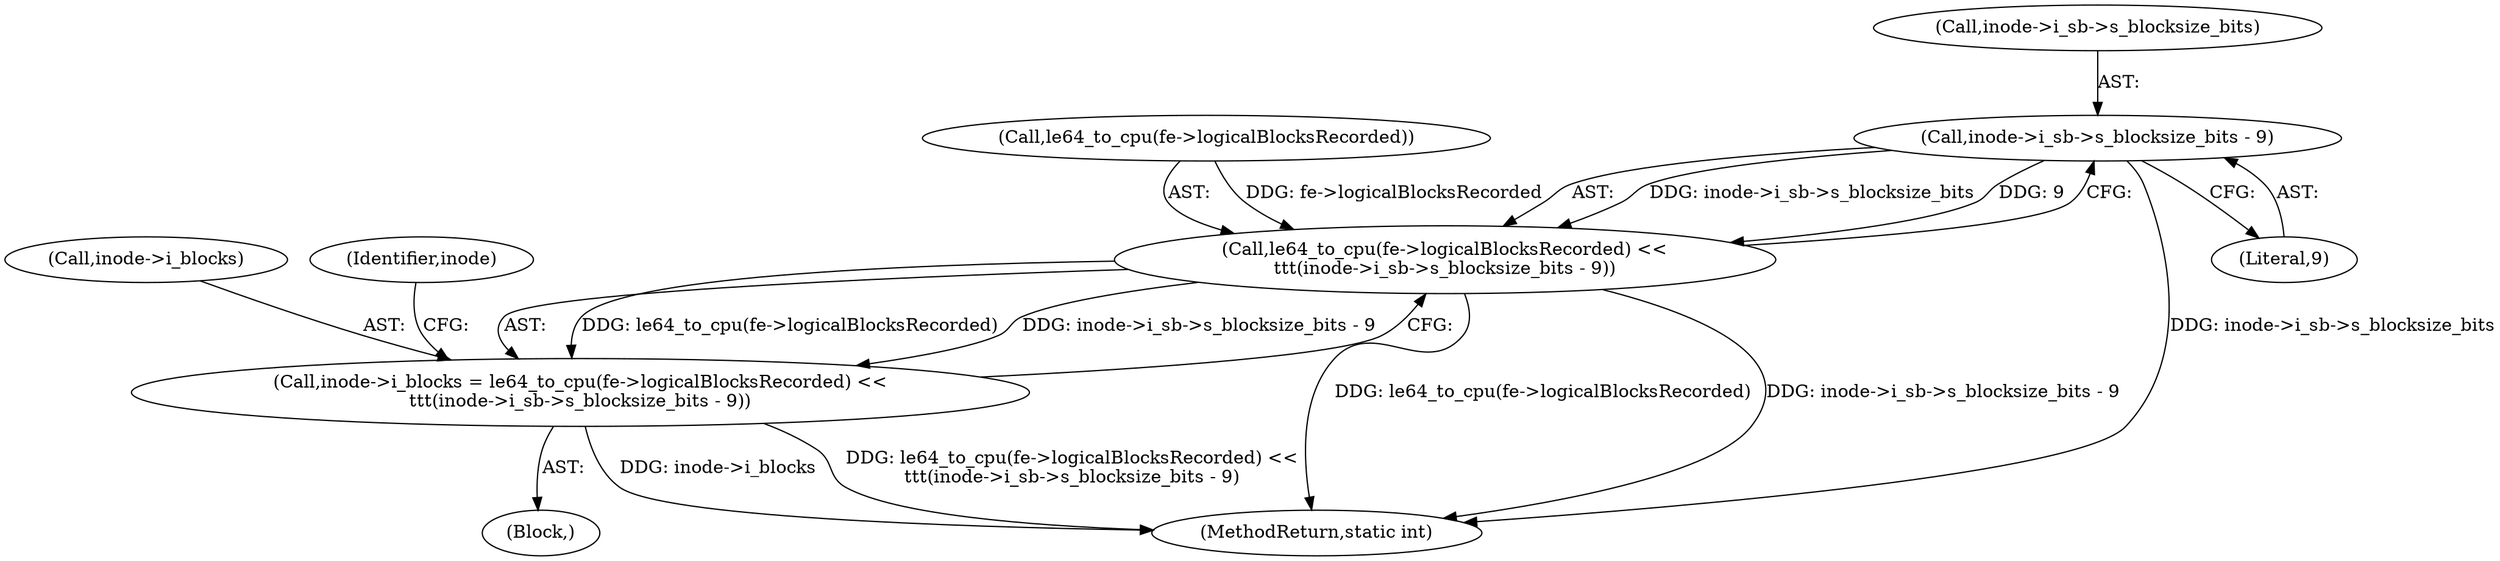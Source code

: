digraph "0_linux_e159332b9af4b04d882dbcfe1bb0117f0a6d4b58@pointer" {
"1000777" [label="(Call,inode->i_sb->s_blocksize_bits - 9)"];
"1000772" [label="(Call,le64_to_cpu(fe->logicalBlocksRecorded) <<\n\t\t\t(inode->i_sb->s_blocksize_bits - 9))"];
"1000768" [label="(Call,inode->i_blocks = le64_to_cpu(fe->logicalBlocksRecorded) <<\n\t\t\t(inode->i_sb->s_blocksize_bits - 9))"];
"1000777" [label="(Call,inode->i_sb->s_blocksize_bits - 9)"];
"1000768" [label="(Call,inode->i_blocks = le64_to_cpu(fe->logicalBlocksRecorded) <<\n\t\t\t(inode->i_sb->s_blocksize_bits - 9))"];
"1000773" [label="(Call,le64_to_cpu(fe->logicalBlocksRecorded))"];
"1000767" [label="(Block,)"];
"1000778" [label="(Call,inode->i_sb->s_blocksize_bits)"];
"1000769" [label="(Call,inode->i_blocks)"];
"1000772" [label="(Call,le64_to_cpu(fe->logicalBlocksRecorded) <<\n\t\t\t(inode->i_sb->s_blocksize_bits - 9))"];
"1001226" [label="(MethodReturn,static int)"];
"1000789" [label="(Identifier,inode)"];
"1000783" [label="(Literal,9)"];
"1000777" -> "1000772"  [label="AST: "];
"1000777" -> "1000783"  [label="CFG: "];
"1000778" -> "1000777"  [label="AST: "];
"1000783" -> "1000777"  [label="AST: "];
"1000772" -> "1000777"  [label="CFG: "];
"1000777" -> "1001226"  [label="DDG: inode->i_sb->s_blocksize_bits"];
"1000777" -> "1000772"  [label="DDG: inode->i_sb->s_blocksize_bits"];
"1000777" -> "1000772"  [label="DDG: 9"];
"1000772" -> "1000768"  [label="AST: "];
"1000773" -> "1000772"  [label="AST: "];
"1000768" -> "1000772"  [label="CFG: "];
"1000772" -> "1001226"  [label="DDG: le64_to_cpu(fe->logicalBlocksRecorded)"];
"1000772" -> "1001226"  [label="DDG: inode->i_sb->s_blocksize_bits - 9"];
"1000772" -> "1000768"  [label="DDG: le64_to_cpu(fe->logicalBlocksRecorded)"];
"1000772" -> "1000768"  [label="DDG: inode->i_sb->s_blocksize_bits - 9"];
"1000773" -> "1000772"  [label="DDG: fe->logicalBlocksRecorded"];
"1000768" -> "1000767"  [label="AST: "];
"1000769" -> "1000768"  [label="AST: "];
"1000789" -> "1000768"  [label="CFG: "];
"1000768" -> "1001226"  [label="DDG: inode->i_blocks"];
"1000768" -> "1001226"  [label="DDG: le64_to_cpu(fe->logicalBlocksRecorded) <<\n\t\t\t(inode->i_sb->s_blocksize_bits - 9)"];
}
